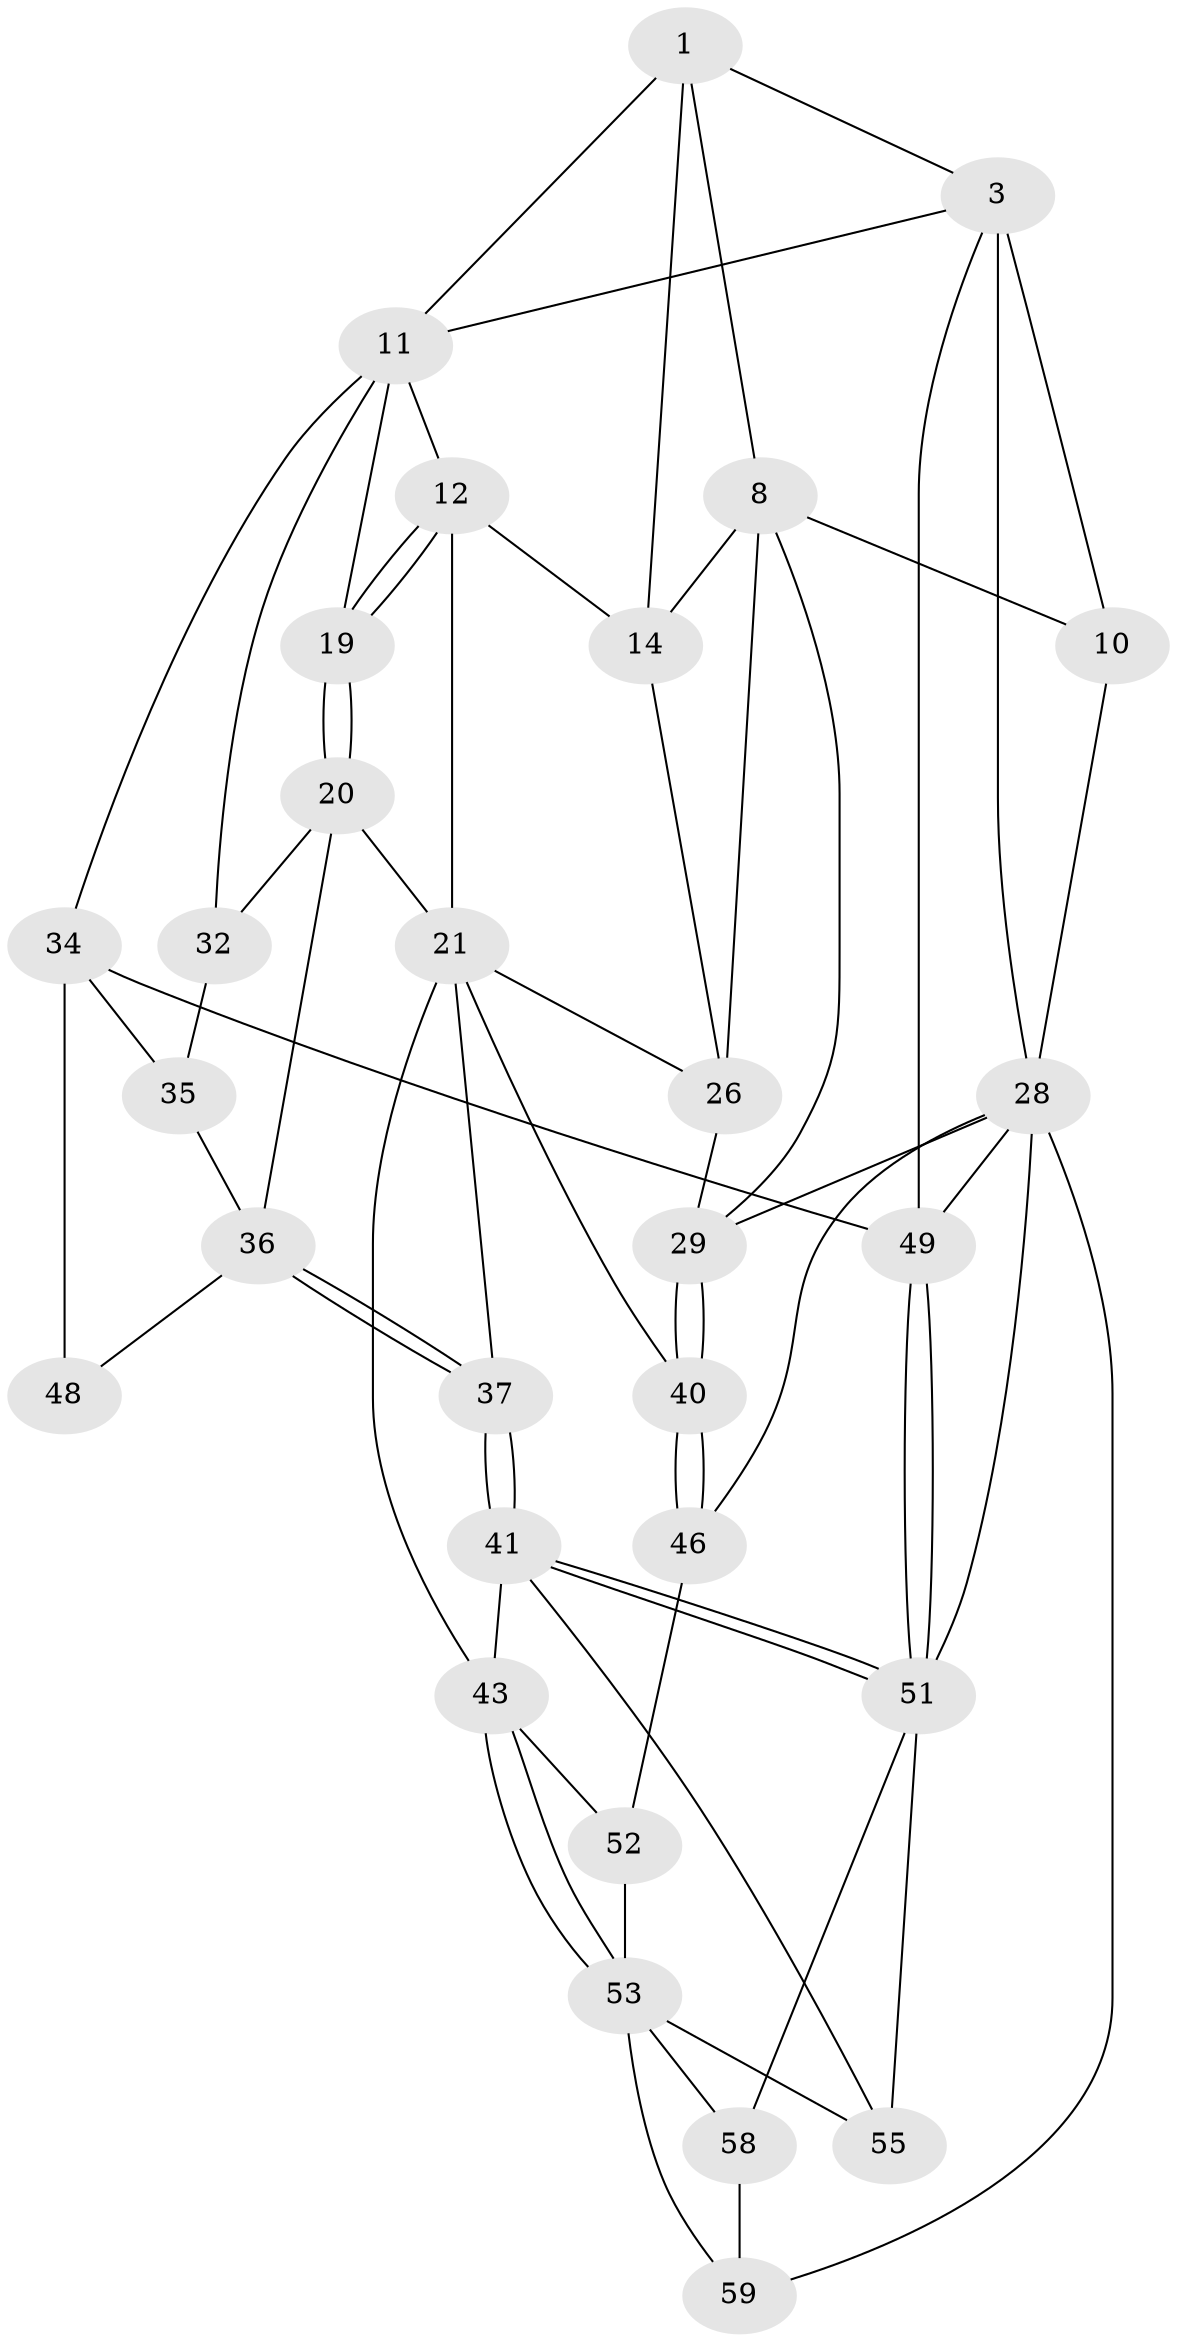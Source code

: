 // original degree distribution, {3: 0.03278688524590164, 4: 0.26229508196721313, 6: 0.21311475409836064, 5: 0.4918032786885246}
// Generated by graph-tools (version 1.1) at 2025/16/03/09/25 04:16:54]
// undirected, 30 vertices, 68 edges
graph export_dot {
graph [start="1"]
  node [color=gray90,style=filled];
  1 [pos="+0.3794963990512827+0",super="+7+2"];
  3 [pos="+1+0",super="+4"];
  8 [pos="+0.20225038226501643+0.18321688944166972",super="+23+9"];
  10 [pos="+0.11538227282560896+0.17536692020237576",super="+15"];
  11 [pos="+0.7051325361829863+0",super="+16"];
  12 [pos="+0.6685693533562326+0.06353052857818281",super="+13"];
  14 [pos="+0.4315490468715126+0.12677585350449402",super="+22"];
  19 [pos="+0.6748590307566729+0.3152653048368612"];
  20 [pos="+0.6742129183749451+0.3157193321374222",super="+33"];
  21 [pos="+0.6124428580205935+0.3304114486313266",super="+24"];
  26 [pos="+0.41619968339190994+0.4061387271870806",super="+27"];
  28 [pos="+0+0.2535559155775235",super="+31"];
  29 [pos="+0.20217670174596655+0.4916607342788105",super="+30"];
  32 [pos="+0.8341892666441115+0.4750409710409624"];
  34 [pos="+1+0.46728795134092643",super="+47"];
  35 [pos="+0.9063294413341321+0.5098829314648349"];
  36 [pos="+0.7370360114428428+0.6337722404658951",super="+38"];
  37 [pos="+0.7027038342203796+0.653598626562609"];
  40 [pos="+0.20402091048029125+0.6555464845365451"];
  41 [pos="+0.6843636646360093+0.6744397261677313",super="+42"];
  43 [pos="+0.5601958603335946+0.6945168436496872",super="+44"];
  46 [pos="+0.1720927072948867+0.7943209190318863"];
  48 [pos="+0.8297454891120646+0.6445995782545078"];
  49 [pos="+1+1"];
  51 [pos="+1+1",super="+57"];
  52 [pos="+0.2149706162735666+0.845495951191936"];
  53 [pos="+0.4680573778889684+0.876925344528001",super="+56+54"];
  55 [pos="+0.6100153989724533+0.8481316130693962"];
  58 [pos="+0.5762851301018702+0.8952675226347677"];
  59 [pos="+0.3160070256534354+1"];
  1 -- 8;
  1 -- 14;
  1 -- 3;
  1 -- 11;
  3 -- 49;
  3 -- 11;
  3 -- 10 [weight=2];
  3 -- 28 [weight=2];
  8 -- 26;
  8 -- 14;
  8 -- 10;
  8 -- 29;
  10 -- 28;
  11 -- 12;
  11 -- 32;
  11 -- 34;
  11 -- 19;
  12 -- 19;
  12 -- 19;
  12 -- 21;
  12 -- 14;
  14 -- 26;
  19 -- 20;
  19 -- 20;
  20 -- 21;
  20 -- 32;
  20 -- 36;
  21 -- 37;
  21 -- 40;
  21 -- 26;
  21 -- 43;
  26 -- 29;
  28 -- 49;
  28 -- 51;
  28 -- 46;
  28 -- 59;
  28 -- 29;
  29 -- 40;
  29 -- 40;
  32 -- 35;
  34 -- 35;
  34 -- 48 [weight=2];
  34 -- 49;
  35 -- 36;
  36 -- 37;
  36 -- 37;
  36 -- 48;
  37 -- 41;
  37 -- 41;
  40 -- 46;
  40 -- 46;
  41 -- 51;
  41 -- 51;
  41 -- 43;
  41 -- 55;
  43 -- 53;
  43 -- 53;
  43 -- 52;
  46 -- 52;
  49 -- 51;
  49 -- 51;
  51 -- 58;
  51 -- 55;
  52 -- 53;
  53 -- 58;
  53 -- 55;
  53 -- 59;
  58 -- 59;
}
